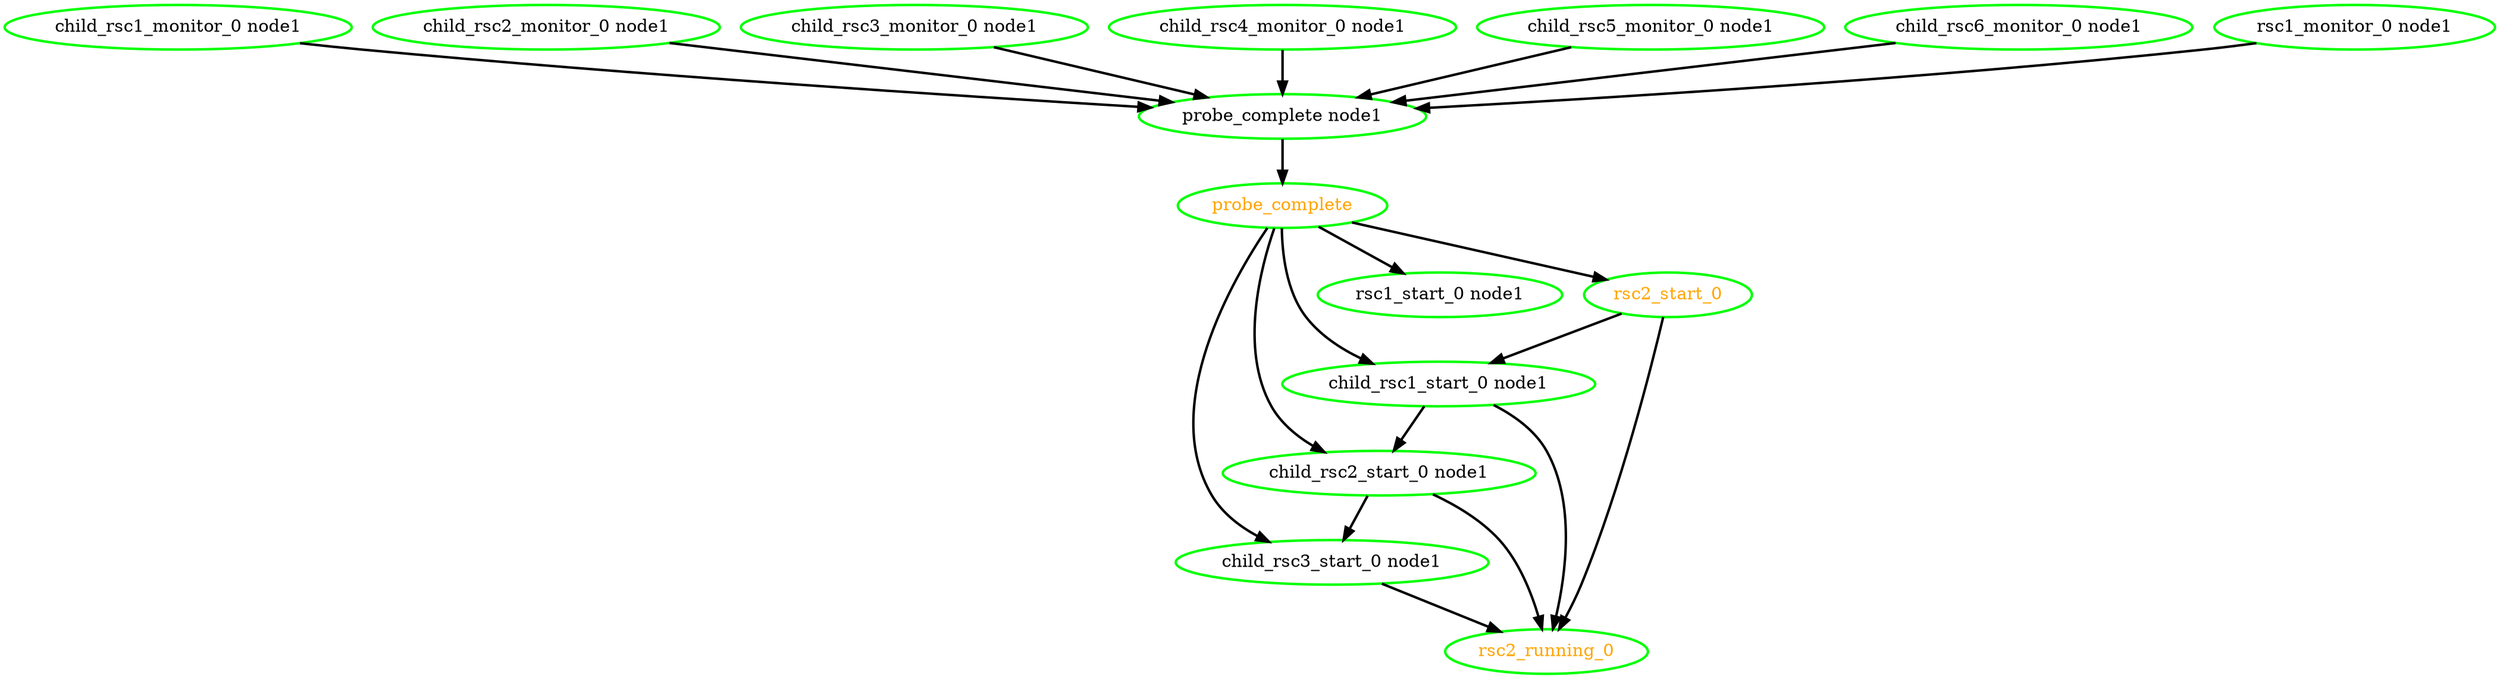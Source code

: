  digraph "g" {
"child_rsc1_monitor_0 node1" -> "probe_complete node1" [ style = bold]
"child_rsc1_monitor_0 node1" [ style=bold color="green" fontcolor="black" ]
"child_rsc1_start_0 node1" -> "child_rsc2_start_0 node1" [ style = bold]
"child_rsc1_start_0 node1" -> "rsc2_running_0" [ style = bold]
"child_rsc1_start_0 node1" [ style=bold color="green" fontcolor="black" ]
"child_rsc2_monitor_0 node1" -> "probe_complete node1" [ style = bold]
"child_rsc2_monitor_0 node1" [ style=bold color="green" fontcolor="black" ]
"child_rsc2_start_0 node1" -> "child_rsc3_start_0 node1" [ style = bold]
"child_rsc2_start_0 node1" -> "rsc2_running_0" [ style = bold]
"child_rsc2_start_0 node1" [ style=bold color="green" fontcolor="black" ]
"child_rsc3_monitor_0 node1" -> "probe_complete node1" [ style = bold]
"child_rsc3_monitor_0 node1" [ style=bold color="green" fontcolor="black" ]
"child_rsc3_start_0 node1" -> "rsc2_running_0" [ style = bold]
"child_rsc3_start_0 node1" [ style=bold color="green" fontcolor="black" ]
"child_rsc4_monitor_0 node1" -> "probe_complete node1" [ style = bold]
"child_rsc4_monitor_0 node1" [ style=bold color="green" fontcolor="black" ]
"child_rsc5_monitor_0 node1" -> "probe_complete node1" [ style = bold]
"child_rsc5_monitor_0 node1" [ style=bold color="green" fontcolor="black" ]
"child_rsc6_monitor_0 node1" -> "probe_complete node1" [ style = bold]
"child_rsc6_monitor_0 node1" [ style=bold color="green" fontcolor="black" ]
"probe_complete node1" -> "probe_complete" [ style = bold]
"probe_complete node1" [ style=bold color="green" fontcolor="black" ]
"probe_complete" -> "child_rsc1_start_0 node1" [ style = bold]
"probe_complete" -> "child_rsc2_start_0 node1" [ style = bold]
"probe_complete" -> "child_rsc3_start_0 node1" [ style = bold]
"probe_complete" -> "rsc1_start_0 node1" [ style = bold]
"probe_complete" -> "rsc2_start_0" [ style = bold]
"probe_complete" [ style=bold color="green" fontcolor="orange" ]
"rsc1_monitor_0 node1" -> "probe_complete node1" [ style = bold]
"rsc1_monitor_0 node1" [ style=bold color="green" fontcolor="black" ]
"rsc1_start_0 node1" [ style=bold color="green" fontcolor="black" ]
"rsc2_running_0" [ style=bold color="green" fontcolor="orange" ]
"rsc2_start_0" -> "child_rsc1_start_0 node1" [ style = bold]
"rsc2_start_0" -> "rsc2_running_0" [ style = bold]
"rsc2_start_0" [ style=bold color="green" fontcolor="orange" ]
}

